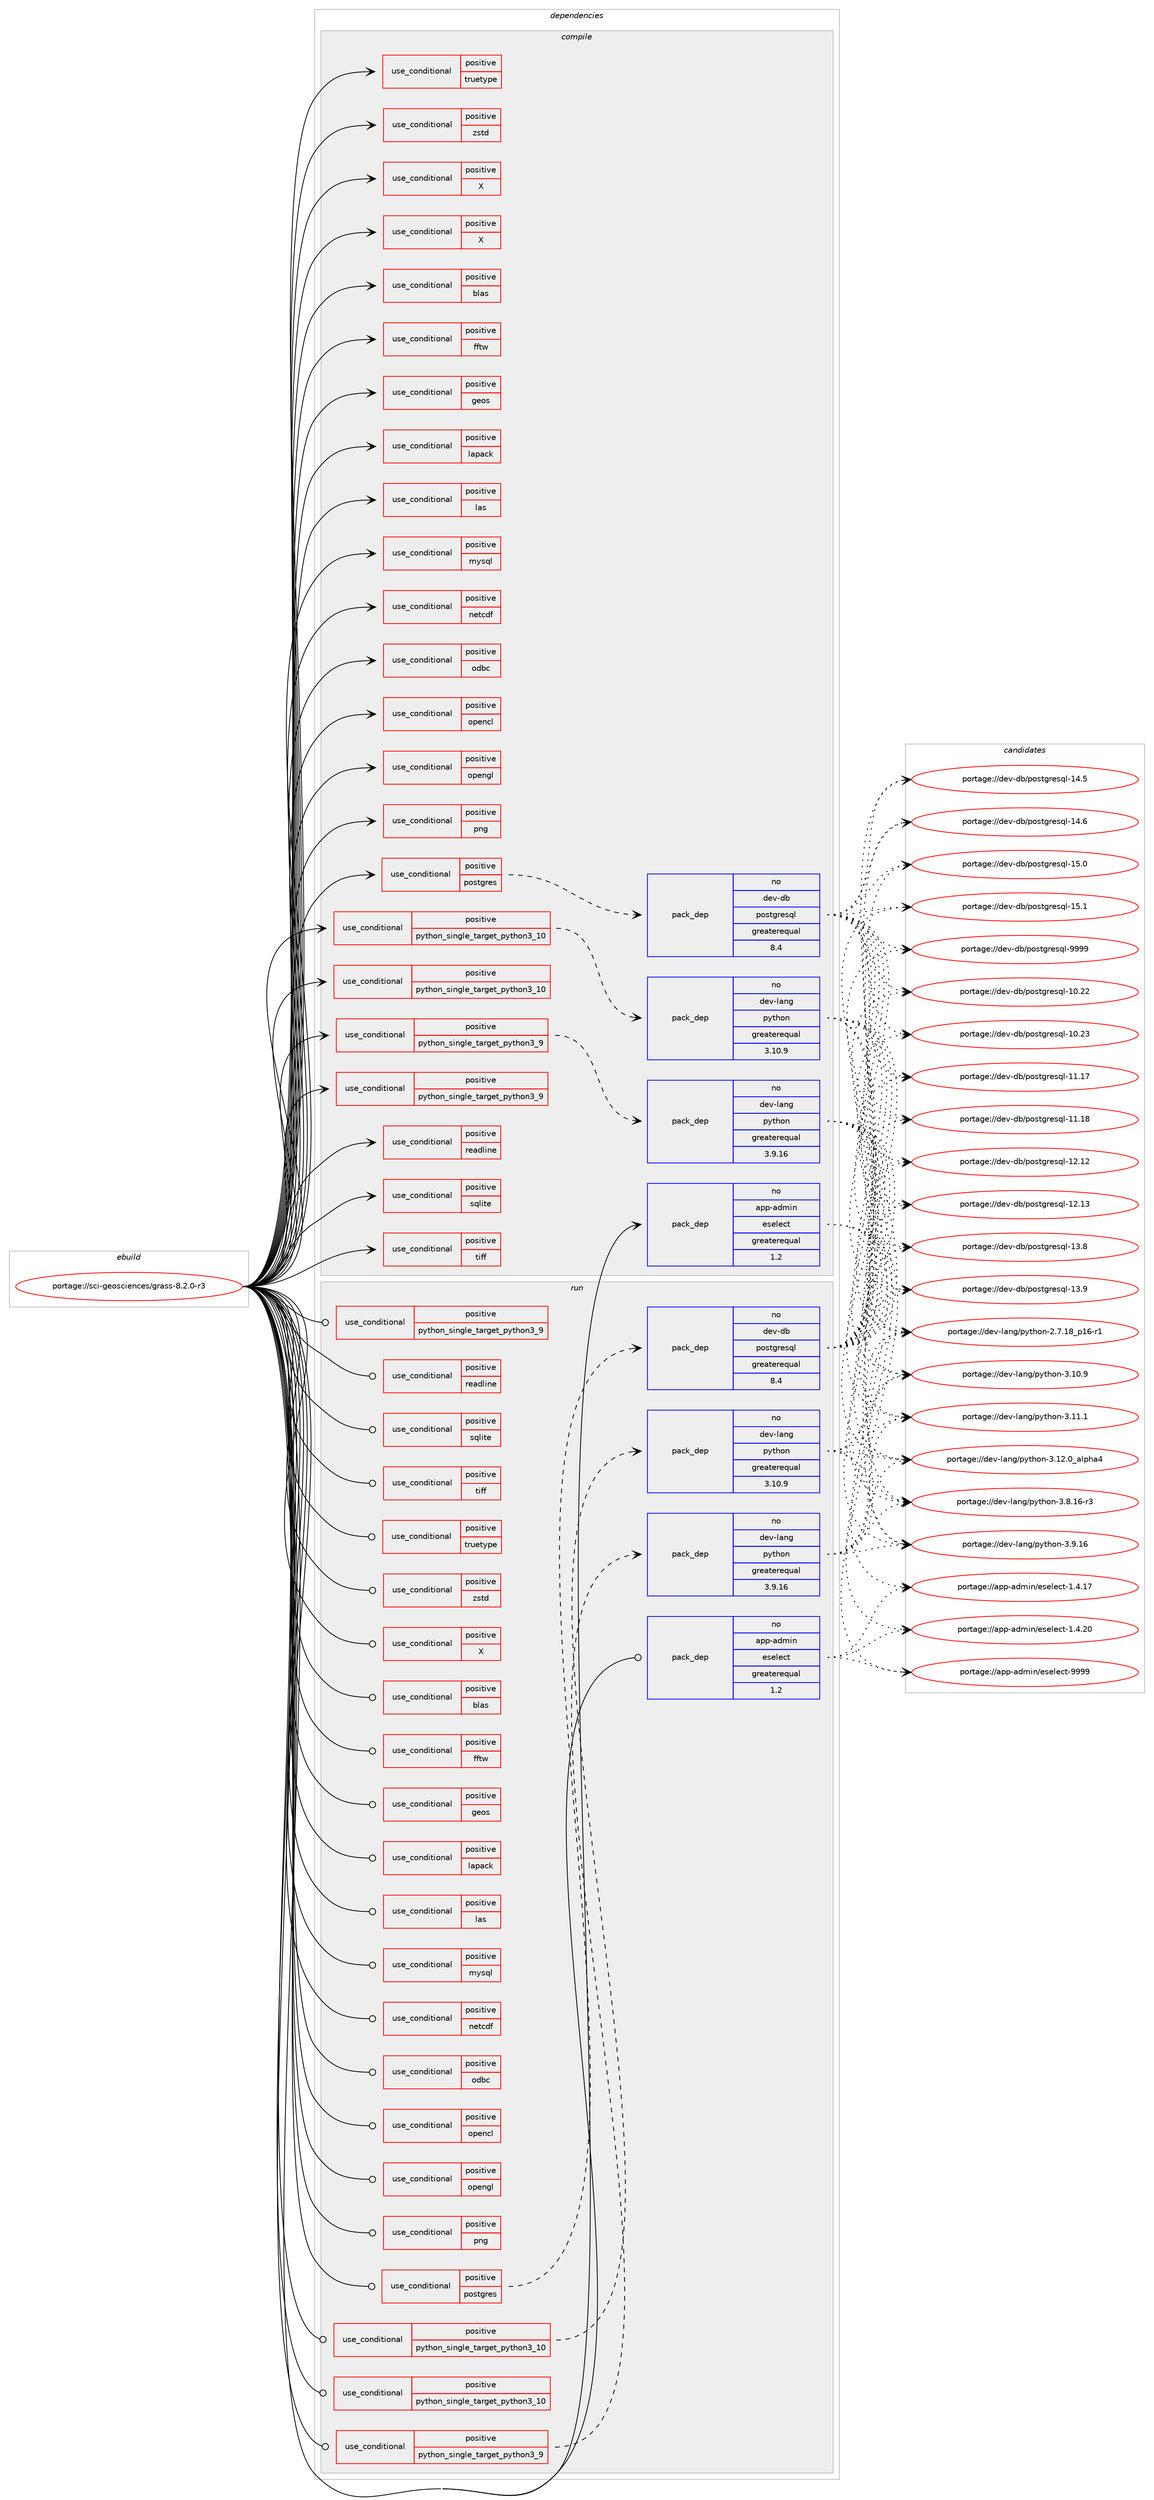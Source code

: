 digraph prolog {

# *************
# Graph options
# *************

newrank=true;
concentrate=true;
compound=true;
graph [rankdir=LR,fontname=Helvetica,fontsize=10,ranksep=1.5];#, ranksep=2.5, nodesep=0.2];
edge  [arrowhead=vee];
node  [fontname=Helvetica,fontsize=10];

# **********
# The ebuild
# **********

subgraph cluster_leftcol {
color=gray;
label=<<i>ebuild</i>>;
id [label="portage://sci-geosciences/grass-8.2.0-r3", color=red, width=4, href="../sci-geosciences/grass-8.2.0-r3.svg"];
}

# ****************
# The dependencies
# ****************

subgraph cluster_midcol {
color=gray;
label=<<i>dependencies</i>>;
subgraph cluster_compile {
fillcolor="#eeeeee";
style=filled;
label=<<i>compile</i>>;
subgraph cond1179 {
dependency1834 [label=<<TABLE BORDER="0" CELLBORDER="1" CELLSPACING="0" CELLPADDING="4"><TR><TD ROWSPAN="3" CELLPADDING="10">use_conditional</TD></TR><TR><TD>positive</TD></TR><TR><TD>X</TD></TR></TABLE>>, shape=none, color=red];
# *** BEGIN UNKNOWN DEPENDENCY TYPE (TODO) ***
# dependency1834 -> package_dependency(portage://sci-geosciences/grass-8.2.0-r3,install,no,dev-python,wxpython,none,[,,],[slot(4.0)],[])
# *** END UNKNOWN DEPENDENCY TYPE (TODO) ***

# *** BEGIN UNKNOWN DEPENDENCY TYPE (TODO) ***
# dependency1834 -> package_dependency(portage://sci-geosciences/grass-8.2.0-r3,install,no,x11-libs,cairo,none,[,,],[],[use(enable(X),none),use(optenable(opengl),none)])
# *** END UNKNOWN DEPENDENCY TYPE (TODO) ***

# *** BEGIN UNKNOWN DEPENDENCY TYPE (TODO) ***
# dependency1834 -> package_dependency(portage://sci-geosciences/grass-8.2.0-r3,install,no,x11-libs,libICE,none,[,,],[],[])
# *** END UNKNOWN DEPENDENCY TYPE (TODO) ***

# *** BEGIN UNKNOWN DEPENDENCY TYPE (TODO) ***
# dependency1834 -> package_dependency(portage://sci-geosciences/grass-8.2.0-r3,install,no,x11-libs,libSM,none,[,,],[],[])
# *** END UNKNOWN DEPENDENCY TYPE (TODO) ***

# *** BEGIN UNKNOWN DEPENDENCY TYPE (TODO) ***
# dependency1834 -> package_dependency(portage://sci-geosciences/grass-8.2.0-r3,install,no,x11-libs,libX11,none,[,,],[],[])
# *** END UNKNOWN DEPENDENCY TYPE (TODO) ***

# *** BEGIN UNKNOWN DEPENDENCY TYPE (TODO) ***
# dependency1834 -> package_dependency(portage://sci-geosciences/grass-8.2.0-r3,install,no,x11-libs,libXext,none,[,,],[],[])
# *** END UNKNOWN DEPENDENCY TYPE (TODO) ***

# *** BEGIN UNKNOWN DEPENDENCY TYPE (TODO) ***
# dependency1834 -> package_dependency(portage://sci-geosciences/grass-8.2.0-r3,install,no,x11-libs,libXt,none,[,,],[],[])
# *** END UNKNOWN DEPENDENCY TYPE (TODO) ***

}
id:e -> dependency1834:w [weight=20,style="solid",arrowhead="vee"];
subgraph cond1180 {
dependency1835 [label=<<TABLE BORDER="0" CELLBORDER="1" CELLSPACING="0" CELLPADDING="4"><TR><TD ROWSPAN="3" CELLPADDING="10">use_conditional</TD></TR><TR><TD>positive</TD></TR><TR><TD>X</TD></TR></TABLE>>, shape=none, color=red];
# *** BEGIN UNKNOWN DEPENDENCY TYPE (TODO) ***
# dependency1835 -> package_dependency(portage://sci-geosciences/grass-8.2.0-r3,install,no,x11-base,xorg-proto,none,[,,],[],[])
# *** END UNKNOWN DEPENDENCY TYPE (TODO) ***

}
id:e -> dependency1835:w [weight=20,style="solid",arrowhead="vee"];
subgraph cond1181 {
dependency1836 [label=<<TABLE BORDER="0" CELLBORDER="1" CELLSPACING="0" CELLPADDING="4"><TR><TD ROWSPAN="3" CELLPADDING="10">use_conditional</TD></TR><TR><TD>positive</TD></TR><TR><TD>blas</TD></TR></TABLE>>, shape=none, color=red];
# *** BEGIN UNKNOWN DEPENDENCY TYPE (TODO) ***
# dependency1836 -> package_dependency(portage://sci-geosciences/grass-8.2.0-r3,install,no,virtual,cblas,none,[,,],[],[use(enable(eselect-ldso),positive)])
# *** END UNKNOWN DEPENDENCY TYPE (TODO) ***

# *** BEGIN UNKNOWN DEPENDENCY TYPE (TODO) ***
# dependency1836 -> package_dependency(portage://sci-geosciences/grass-8.2.0-r3,install,no,virtual,blas,none,[,,],[],[use(enable(eselect-ldso),positive)])
# *** END UNKNOWN DEPENDENCY TYPE (TODO) ***

}
id:e -> dependency1836:w [weight=20,style="solid",arrowhead="vee"];
subgraph cond1182 {
dependency1837 [label=<<TABLE BORDER="0" CELLBORDER="1" CELLSPACING="0" CELLPADDING="4"><TR><TD ROWSPAN="3" CELLPADDING="10">use_conditional</TD></TR><TR><TD>positive</TD></TR><TR><TD>fftw</TD></TR></TABLE>>, shape=none, color=red];
# *** BEGIN UNKNOWN DEPENDENCY TYPE (TODO) ***
# dependency1837 -> package_dependency(portage://sci-geosciences/grass-8.2.0-r3,install,no,sci-libs,fftw,none,[,,],[slot(3.0),equal],[])
# *** END UNKNOWN DEPENDENCY TYPE (TODO) ***

}
id:e -> dependency1837:w [weight=20,style="solid",arrowhead="vee"];
subgraph cond1183 {
dependency1838 [label=<<TABLE BORDER="0" CELLBORDER="1" CELLSPACING="0" CELLPADDING="4"><TR><TD ROWSPAN="3" CELLPADDING="10">use_conditional</TD></TR><TR><TD>positive</TD></TR><TR><TD>geos</TD></TR></TABLE>>, shape=none, color=red];
# *** BEGIN UNKNOWN DEPENDENCY TYPE (TODO) ***
# dependency1838 -> package_dependency(portage://sci-geosciences/grass-8.2.0-r3,install,no,sci-libs,geos,none,[,,],any_same_slot,[])
# *** END UNKNOWN DEPENDENCY TYPE (TODO) ***

}
id:e -> dependency1838:w [weight=20,style="solid",arrowhead="vee"];
subgraph cond1184 {
dependency1839 [label=<<TABLE BORDER="0" CELLBORDER="1" CELLSPACING="0" CELLPADDING="4"><TR><TD ROWSPAN="3" CELLPADDING="10">use_conditional</TD></TR><TR><TD>positive</TD></TR><TR><TD>lapack</TD></TR></TABLE>>, shape=none, color=red];
# *** BEGIN UNKNOWN DEPENDENCY TYPE (TODO) ***
# dependency1839 -> package_dependency(portage://sci-geosciences/grass-8.2.0-r3,install,no,virtual,lapack,none,[,,],[],[use(enable(eselect-ldso),positive)])
# *** END UNKNOWN DEPENDENCY TYPE (TODO) ***

}
id:e -> dependency1839:w [weight=20,style="solid",arrowhead="vee"];
subgraph cond1185 {
dependency1840 [label=<<TABLE BORDER="0" CELLBORDER="1" CELLSPACING="0" CELLPADDING="4"><TR><TD ROWSPAN="3" CELLPADDING="10">use_conditional</TD></TR><TR><TD>positive</TD></TR><TR><TD>las</TD></TR></TABLE>>, shape=none, color=red];
# *** BEGIN UNKNOWN DEPENDENCY TYPE (TODO) ***
# dependency1840 -> package_dependency(portage://sci-geosciences/grass-8.2.0-r3,install,no,sci-geosciences,liblas,none,[,,],[],[])
# *** END UNKNOWN DEPENDENCY TYPE (TODO) ***

}
id:e -> dependency1840:w [weight=20,style="solid",arrowhead="vee"];
subgraph cond1186 {
dependency1841 [label=<<TABLE BORDER="0" CELLBORDER="1" CELLSPACING="0" CELLPADDING="4"><TR><TD ROWSPAN="3" CELLPADDING="10">use_conditional</TD></TR><TR><TD>positive</TD></TR><TR><TD>mysql</TD></TR></TABLE>>, shape=none, color=red];
# *** BEGIN UNKNOWN DEPENDENCY TYPE (TODO) ***
# dependency1841 -> package_dependency(portage://sci-geosciences/grass-8.2.0-r3,install,no,dev-db,mysql-connector-c,none,[,,],any_same_slot,[])
# *** END UNKNOWN DEPENDENCY TYPE (TODO) ***

}
id:e -> dependency1841:w [weight=20,style="solid",arrowhead="vee"];
subgraph cond1187 {
dependency1842 [label=<<TABLE BORDER="0" CELLBORDER="1" CELLSPACING="0" CELLPADDING="4"><TR><TD ROWSPAN="3" CELLPADDING="10">use_conditional</TD></TR><TR><TD>positive</TD></TR><TR><TD>netcdf</TD></TR></TABLE>>, shape=none, color=red];
# *** BEGIN UNKNOWN DEPENDENCY TYPE (TODO) ***
# dependency1842 -> package_dependency(portage://sci-geosciences/grass-8.2.0-r3,install,no,sci-libs,netcdf,none,[,,],any_same_slot,[])
# *** END UNKNOWN DEPENDENCY TYPE (TODO) ***

}
id:e -> dependency1842:w [weight=20,style="solid",arrowhead="vee"];
subgraph cond1188 {
dependency1843 [label=<<TABLE BORDER="0" CELLBORDER="1" CELLSPACING="0" CELLPADDING="4"><TR><TD ROWSPAN="3" CELLPADDING="10">use_conditional</TD></TR><TR><TD>positive</TD></TR><TR><TD>odbc</TD></TR></TABLE>>, shape=none, color=red];
# *** BEGIN UNKNOWN DEPENDENCY TYPE (TODO) ***
# dependency1843 -> package_dependency(portage://sci-geosciences/grass-8.2.0-r3,install,no,dev-db,unixODBC,none,[,,],[],[])
# *** END UNKNOWN DEPENDENCY TYPE (TODO) ***

}
id:e -> dependency1843:w [weight=20,style="solid",arrowhead="vee"];
subgraph cond1189 {
dependency1844 [label=<<TABLE BORDER="0" CELLBORDER="1" CELLSPACING="0" CELLPADDING="4"><TR><TD ROWSPAN="3" CELLPADDING="10">use_conditional</TD></TR><TR><TD>positive</TD></TR><TR><TD>opencl</TD></TR></TABLE>>, shape=none, color=red];
# *** BEGIN UNKNOWN DEPENDENCY TYPE (TODO) ***
# dependency1844 -> package_dependency(portage://sci-geosciences/grass-8.2.0-r3,install,no,virtual,opencl,none,[,,],[],[])
# *** END UNKNOWN DEPENDENCY TYPE (TODO) ***

}
id:e -> dependency1844:w [weight=20,style="solid",arrowhead="vee"];
subgraph cond1190 {
dependency1845 [label=<<TABLE BORDER="0" CELLBORDER="1" CELLSPACING="0" CELLPADDING="4"><TR><TD ROWSPAN="3" CELLPADDING="10">use_conditional</TD></TR><TR><TD>positive</TD></TR><TR><TD>opengl</TD></TR></TABLE>>, shape=none, color=red];
# *** BEGIN UNKNOWN DEPENDENCY TYPE (TODO) ***
# dependency1845 -> package_dependency(portage://sci-geosciences/grass-8.2.0-r3,install,no,virtual,opengl,none,[,,],[],[])
# *** END UNKNOWN DEPENDENCY TYPE (TODO) ***

}
id:e -> dependency1845:w [weight=20,style="solid",arrowhead="vee"];
subgraph cond1191 {
dependency1846 [label=<<TABLE BORDER="0" CELLBORDER="1" CELLSPACING="0" CELLPADDING="4"><TR><TD ROWSPAN="3" CELLPADDING="10">use_conditional</TD></TR><TR><TD>positive</TD></TR><TR><TD>png</TD></TR></TABLE>>, shape=none, color=red];
# *** BEGIN UNKNOWN DEPENDENCY TYPE (TODO) ***
# dependency1846 -> package_dependency(portage://sci-geosciences/grass-8.2.0-r3,install,no,media-libs,libpng,none,[,,],any_same_slot,[])
# *** END UNKNOWN DEPENDENCY TYPE (TODO) ***

}
id:e -> dependency1846:w [weight=20,style="solid",arrowhead="vee"];
subgraph cond1192 {
dependency1847 [label=<<TABLE BORDER="0" CELLBORDER="1" CELLSPACING="0" CELLPADDING="4"><TR><TD ROWSPAN="3" CELLPADDING="10">use_conditional</TD></TR><TR><TD>positive</TD></TR><TR><TD>postgres</TD></TR></TABLE>>, shape=none, color=red];
subgraph pack639 {
dependency1848 [label=<<TABLE BORDER="0" CELLBORDER="1" CELLSPACING="0" CELLPADDING="4" WIDTH="220"><TR><TD ROWSPAN="6" CELLPADDING="30">pack_dep</TD></TR><TR><TD WIDTH="110">no</TD></TR><TR><TD>dev-db</TD></TR><TR><TD>postgresql</TD></TR><TR><TD>greaterequal</TD></TR><TR><TD>8.4</TD></TR></TABLE>>, shape=none, color=blue];
}
dependency1847:e -> dependency1848:w [weight=20,style="dashed",arrowhead="vee"];
}
id:e -> dependency1847:w [weight=20,style="solid",arrowhead="vee"];
subgraph cond1193 {
dependency1849 [label=<<TABLE BORDER="0" CELLBORDER="1" CELLSPACING="0" CELLPADDING="4"><TR><TD ROWSPAN="3" CELLPADDING="10">use_conditional</TD></TR><TR><TD>positive</TD></TR><TR><TD>python_single_target_python3_10</TD></TR></TABLE>>, shape=none, color=red];
subgraph pack640 {
dependency1850 [label=<<TABLE BORDER="0" CELLBORDER="1" CELLSPACING="0" CELLPADDING="4" WIDTH="220"><TR><TD ROWSPAN="6" CELLPADDING="30">pack_dep</TD></TR><TR><TD WIDTH="110">no</TD></TR><TR><TD>dev-lang</TD></TR><TR><TD>python</TD></TR><TR><TD>greaterequal</TD></TR><TR><TD>3.10.9</TD></TR></TABLE>>, shape=none, color=blue];
}
dependency1849:e -> dependency1850:w [weight=20,style="dashed",arrowhead="vee"];
}
id:e -> dependency1849:w [weight=20,style="solid",arrowhead="vee"];
subgraph cond1194 {
dependency1851 [label=<<TABLE BORDER="0" CELLBORDER="1" CELLSPACING="0" CELLPADDING="4"><TR><TD ROWSPAN="3" CELLPADDING="10">use_conditional</TD></TR><TR><TD>positive</TD></TR><TR><TD>python_single_target_python3_10</TD></TR></TABLE>>, shape=none, color=red];
# *** BEGIN UNKNOWN DEPENDENCY TYPE (TODO) ***
# dependency1851 -> package_dependency(portage://sci-geosciences/grass-8.2.0-r3,install,no,dev-python,numpy,none,[,,],[],[use(enable(python_targets_python3_10),negative)])
# *** END UNKNOWN DEPENDENCY TYPE (TODO) ***

# *** BEGIN UNKNOWN DEPENDENCY TYPE (TODO) ***
# dependency1851 -> package_dependency(portage://sci-geosciences/grass-8.2.0-r3,install,no,dev-python,six,none,[,,],[],[use(enable(python_targets_python3_10),negative)])
# *** END UNKNOWN DEPENDENCY TYPE (TODO) ***

}
id:e -> dependency1851:w [weight=20,style="solid",arrowhead="vee"];
subgraph cond1195 {
dependency1852 [label=<<TABLE BORDER="0" CELLBORDER="1" CELLSPACING="0" CELLPADDING="4"><TR><TD ROWSPAN="3" CELLPADDING="10">use_conditional</TD></TR><TR><TD>positive</TD></TR><TR><TD>python_single_target_python3_9</TD></TR></TABLE>>, shape=none, color=red];
subgraph pack641 {
dependency1853 [label=<<TABLE BORDER="0" CELLBORDER="1" CELLSPACING="0" CELLPADDING="4" WIDTH="220"><TR><TD ROWSPAN="6" CELLPADDING="30">pack_dep</TD></TR><TR><TD WIDTH="110">no</TD></TR><TR><TD>dev-lang</TD></TR><TR><TD>python</TD></TR><TR><TD>greaterequal</TD></TR><TR><TD>3.9.16</TD></TR></TABLE>>, shape=none, color=blue];
}
dependency1852:e -> dependency1853:w [weight=20,style="dashed",arrowhead="vee"];
}
id:e -> dependency1852:w [weight=20,style="solid",arrowhead="vee"];
subgraph cond1196 {
dependency1854 [label=<<TABLE BORDER="0" CELLBORDER="1" CELLSPACING="0" CELLPADDING="4"><TR><TD ROWSPAN="3" CELLPADDING="10">use_conditional</TD></TR><TR><TD>positive</TD></TR><TR><TD>python_single_target_python3_9</TD></TR></TABLE>>, shape=none, color=red];
# *** BEGIN UNKNOWN DEPENDENCY TYPE (TODO) ***
# dependency1854 -> package_dependency(portage://sci-geosciences/grass-8.2.0-r3,install,no,dev-python,numpy,none,[,,],[],[use(enable(python_targets_python3_9),negative)])
# *** END UNKNOWN DEPENDENCY TYPE (TODO) ***

# *** BEGIN UNKNOWN DEPENDENCY TYPE (TODO) ***
# dependency1854 -> package_dependency(portage://sci-geosciences/grass-8.2.0-r3,install,no,dev-python,six,none,[,,],[],[use(enable(python_targets_python3_9),negative)])
# *** END UNKNOWN DEPENDENCY TYPE (TODO) ***

}
id:e -> dependency1854:w [weight=20,style="solid",arrowhead="vee"];
subgraph cond1197 {
dependency1855 [label=<<TABLE BORDER="0" CELLBORDER="1" CELLSPACING="0" CELLPADDING="4"><TR><TD ROWSPAN="3" CELLPADDING="10">use_conditional</TD></TR><TR><TD>positive</TD></TR><TR><TD>readline</TD></TR></TABLE>>, shape=none, color=red];
# *** BEGIN UNKNOWN DEPENDENCY TYPE (TODO) ***
# dependency1855 -> package_dependency(portage://sci-geosciences/grass-8.2.0-r3,install,no,sys-libs,readline,none,[,,],any_same_slot,[])
# *** END UNKNOWN DEPENDENCY TYPE (TODO) ***

}
id:e -> dependency1855:w [weight=20,style="solid",arrowhead="vee"];
subgraph cond1198 {
dependency1856 [label=<<TABLE BORDER="0" CELLBORDER="1" CELLSPACING="0" CELLPADDING="4"><TR><TD ROWSPAN="3" CELLPADDING="10">use_conditional</TD></TR><TR><TD>positive</TD></TR><TR><TD>sqlite</TD></TR></TABLE>>, shape=none, color=red];
# *** BEGIN UNKNOWN DEPENDENCY TYPE (TODO) ***
# dependency1856 -> package_dependency(portage://sci-geosciences/grass-8.2.0-r3,install,no,dev-db,sqlite,none,[,,],[slot(3)],[])
# *** END UNKNOWN DEPENDENCY TYPE (TODO) ***

}
id:e -> dependency1856:w [weight=20,style="solid",arrowhead="vee"];
subgraph cond1199 {
dependency1857 [label=<<TABLE BORDER="0" CELLBORDER="1" CELLSPACING="0" CELLPADDING="4"><TR><TD ROWSPAN="3" CELLPADDING="10">use_conditional</TD></TR><TR><TD>positive</TD></TR><TR><TD>tiff</TD></TR></TABLE>>, shape=none, color=red];
# *** BEGIN UNKNOWN DEPENDENCY TYPE (TODO) ***
# dependency1857 -> package_dependency(portage://sci-geosciences/grass-8.2.0-r3,install,no,media-libs,tiff,none,[,,],any_same_slot,[])
# *** END UNKNOWN DEPENDENCY TYPE (TODO) ***

}
id:e -> dependency1857:w [weight=20,style="solid",arrowhead="vee"];
subgraph cond1200 {
dependency1858 [label=<<TABLE BORDER="0" CELLBORDER="1" CELLSPACING="0" CELLPADDING="4"><TR><TD ROWSPAN="3" CELLPADDING="10">use_conditional</TD></TR><TR><TD>positive</TD></TR><TR><TD>truetype</TD></TR></TABLE>>, shape=none, color=red];
# *** BEGIN UNKNOWN DEPENDENCY TYPE (TODO) ***
# dependency1858 -> package_dependency(portage://sci-geosciences/grass-8.2.0-r3,install,no,media-libs,freetype,none,[,,],[slot(2)],[])
# *** END UNKNOWN DEPENDENCY TYPE (TODO) ***

}
id:e -> dependency1858:w [weight=20,style="solid",arrowhead="vee"];
subgraph cond1201 {
dependency1859 [label=<<TABLE BORDER="0" CELLBORDER="1" CELLSPACING="0" CELLPADDING="4"><TR><TD ROWSPAN="3" CELLPADDING="10">use_conditional</TD></TR><TR><TD>positive</TD></TR><TR><TD>zstd</TD></TR></TABLE>>, shape=none, color=red];
# *** BEGIN UNKNOWN DEPENDENCY TYPE (TODO) ***
# dependency1859 -> package_dependency(portage://sci-geosciences/grass-8.2.0-r3,install,no,app-arch,zstd,none,[,,],any_same_slot,[])
# *** END UNKNOWN DEPENDENCY TYPE (TODO) ***

}
id:e -> dependency1859:w [weight=20,style="solid",arrowhead="vee"];
subgraph pack642 {
dependency1860 [label=<<TABLE BORDER="0" CELLBORDER="1" CELLSPACING="0" CELLPADDING="4" WIDTH="220"><TR><TD ROWSPAN="6" CELLPADDING="30">pack_dep</TD></TR><TR><TD WIDTH="110">no</TD></TR><TR><TD>app-admin</TD></TR><TR><TD>eselect</TD></TR><TR><TD>greaterequal</TD></TR><TR><TD>1.2</TD></TR></TABLE>>, shape=none, color=blue];
}
id:e -> dependency1860:w [weight=20,style="solid",arrowhead="vee"];
# *** BEGIN UNKNOWN DEPENDENCY TYPE (TODO) ***
# id -> package_dependency(portage://sci-geosciences/grass-8.2.0-r3,install,no,media-libs,glu,none,[,,],[],[])
# *** END UNKNOWN DEPENDENCY TYPE (TODO) ***

# *** BEGIN UNKNOWN DEPENDENCY TYPE (TODO) ***
# id -> package_dependency(portage://sci-geosciences/grass-8.2.0-r3,install,no,media-libs,libglvnd,none,[,,],[],[])
# *** END UNKNOWN DEPENDENCY TYPE (TODO) ***

# *** BEGIN UNKNOWN DEPENDENCY TYPE (TODO) ***
# id -> package_dependency(portage://sci-geosciences/grass-8.2.0-r3,install,no,sci-libs,gdal,none,[,,],any_same_slot,[])
# *** END UNKNOWN DEPENDENCY TYPE (TODO) ***

# *** BEGIN UNKNOWN DEPENDENCY TYPE (TODO) ***
# id -> package_dependency(portage://sci-geosciences/grass-8.2.0-r3,install,no,sci-libs,proj,none,[,,],any_same_slot,[])
# *** END UNKNOWN DEPENDENCY TYPE (TODO) ***

# *** BEGIN UNKNOWN DEPENDENCY TYPE (TODO) ***
# id -> package_dependency(portage://sci-geosciences/grass-8.2.0-r3,install,no,sci-libs,xdrfile,none,[,,],[],[])
# *** END UNKNOWN DEPENDENCY TYPE (TODO) ***

# *** BEGIN UNKNOWN DEPENDENCY TYPE (TODO) ***
# id -> package_dependency(portage://sci-geosciences/grass-8.2.0-r3,install,no,sys-libs,gdbm,none,[,,],any_same_slot,[])
# *** END UNKNOWN DEPENDENCY TYPE (TODO) ***

# *** BEGIN UNKNOWN DEPENDENCY TYPE (TODO) ***
# id -> package_dependency(portage://sci-geosciences/grass-8.2.0-r3,install,no,sys-libs,ncurses,none,[,,],any_same_slot,[])
# *** END UNKNOWN DEPENDENCY TYPE (TODO) ***

# *** BEGIN UNKNOWN DEPENDENCY TYPE (TODO) ***
# id -> package_dependency(portage://sci-geosciences/grass-8.2.0-r3,install,no,sys-libs,zlib,none,[,,],[],[])
# *** END UNKNOWN DEPENDENCY TYPE (TODO) ***

}
subgraph cluster_compileandrun {
fillcolor="#eeeeee";
style=filled;
label=<<i>compile and run</i>>;
}
subgraph cluster_run {
fillcolor="#eeeeee";
style=filled;
label=<<i>run</i>>;
subgraph cond1202 {
dependency1861 [label=<<TABLE BORDER="0" CELLBORDER="1" CELLSPACING="0" CELLPADDING="4"><TR><TD ROWSPAN="3" CELLPADDING="10">use_conditional</TD></TR><TR><TD>positive</TD></TR><TR><TD>X</TD></TR></TABLE>>, shape=none, color=red];
# *** BEGIN UNKNOWN DEPENDENCY TYPE (TODO) ***
# dependency1861 -> package_dependency(portage://sci-geosciences/grass-8.2.0-r3,run,no,dev-python,wxpython,none,[,,],[slot(4.0)],[])
# *** END UNKNOWN DEPENDENCY TYPE (TODO) ***

# *** BEGIN UNKNOWN DEPENDENCY TYPE (TODO) ***
# dependency1861 -> package_dependency(portage://sci-geosciences/grass-8.2.0-r3,run,no,x11-libs,cairo,none,[,,],[],[use(enable(X),none),use(optenable(opengl),none)])
# *** END UNKNOWN DEPENDENCY TYPE (TODO) ***

# *** BEGIN UNKNOWN DEPENDENCY TYPE (TODO) ***
# dependency1861 -> package_dependency(portage://sci-geosciences/grass-8.2.0-r3,run,no,x11-libs,libICE,none,[,,],[],[])
# *** END UNKNOWN DEPENDENCY TYPE (TODO) ***

# *** BEGIN UNKNOWN DEPENDENCY TYPE (TODO) ***
# dependency1861 -> package_dependency(portage://sci-geosciences/grass-8.2.0-r3,run,no,x11-libs,libSM,none,[,,],[],[])
# *** END UNKNOWN DEPENDENCY TYPE (TODO) ***

# *** BEGIN UNKNOWN DEPENDENCY TYPE (TODO) ***
# dependency1861 -> package_dependency(portage://sci-geosciences/grass-8.2.0-r3,run,no,x11-libs,libX11,none,[,,],[],[])
# *** END UNKNOWN DEPENDENCY TYPE (TODO) ***

# *** BEGIN UNKNOWN DEPENDENCY TYPE (TODO) ***
# dependency1861 -> package_dependency(portage://sci-geosciences/grass-8.2.0-r3,run,no,x11-libs,libXext,none,[,,],[],[])
# *** END UNKNOWN DEPENDENCY TYPE (TODO) ***

# *** BEGIN UNKNOWN DEPENDENCY TYPE (TODO) ***
# dependency1861 -> package_dependency(portage://sci-geosciences/grass-8.2.0-r3,run,no,x11-libs,libXt,none,[,,],[],[])
# *** END UNKNOWN DEPENDENCY TYPE (TODO) ***

}
id:e -> dependency1861:w [weight=20,style="solid",arrowhead="odot"];
subgraph cond1203 {
dependency1862 [label=<<TABLE BORDER="0" CELLBORDER="1" CELLSPACING="0" CELLPADDING="4"><TR><TD ROWSPAN="3" CELLPADDING="10">use_conditional</TD></TR><TR><TD>positive</TD></TR><TR><TD>blas</TD></TR></TABLE>>, shape=none, color=red];
# *** BEGIN UNKNOWN DEPENDENCY TYPE (TODO) ***
# dependency1862 -> package_dependency(portage://sci-geosciences/grass-8.2.0-r3,run,no,virtual,cblas,none,[,,],[],[use(enable(eselect-ldso),positive)])
# *** END UNKNOWN DEPENDENCY TYPE (TODO) ***

# *** BEGIN UNKNOWN DEPENDENCY TYPE (TODO) ***
# dependency1862 -> package_dependency(portage://sci-geosciences/grass-8.2.0-r3,run,no,virtual,blas,none,[,,],[],[use(enable(eselect-ldso),positive)])
# *** END UNKNOWN DEPENDENCY TYPE (TODO) ***

}
id:e -> dependency1862:w [weight=20,style="solid",arrowhead="odot"];
subgraph cond1204 {
dependency1863 [label=<<TABLE BORDER="0" CELLBORDER="1" CELLSPACING="0" CELLPADDING="4"><TR><TD ROWSPAN="3" CELLPADDING="10">use_conditional</TD></TR><TR><TD>positive</TD></TR><TR><TD>fftw</TD></TR></TABLE>>, shape=none, color=red];
# *** BEGIN UNKNOWN DEPENDENCY TYPE (TODO) ***
# dependency1863 -> package_dependency(portage://sci-geosciences/grass-8.2.0-r3,run,no,sci-libs,fftw,none,[,,],[slot(3.0),equal],[])
# *** END UNKNOWN DEPENDENCY TYPE (TODO) ***

}
id:e -> dependency1863:w [weight=20,style="solid",arrowhead="odot"];
subgraph cond1205 {
dependency1864 [label=<<TABLE BORDER="0" CELLBORDER="1" CELLSPACING="0" CELLPADDING="4"><TR><TD ROWSPAN="3" CELLPADDING="10">use_conditional</TD></TR><TR><TD>positive</TD></TR><TR><TD>geos</TD></TR></TABLE>>, shape=none, color=red];
# *** BEGIN UNKNOWN DEPENDENCY TYPE (TODO) ***
# dependency1864 -> package_dependency(portage://sci-geosciences/grass-8.2.0-r3,run,no,sci-libs,geos,none,[,,],any_same_slot,[])
# *** END UNKNOWN DEPENDENCY TYPE (TODO) ***

}
id:e -> dependency1864:w [weight=20,style="solid",arrowhead="odot"];
subgraph cond1206 {
dependency1865 [label=<<TABLE BORDER="0" CELLBORDER="1" CELLSPACING="0" CELLPADDING="4"><TR><TD ROWSPAN="3" CELLPADDING="10">use_conditional</TD></TR><TR><TD>positive</TD></TR><TR><TD>lapack</TD></TR></TABLE>>, shape=none, color=red];
# *** BEGIN UNKNOWN DEPENDENCY TYPE (TODO) ***
# dependency1865 -> package_dependency(portage://sci-geosciences/grass-8.2.0-r3,run,no,virtual,lapack,none,[,,],[],[use(enable(eselect-ldso),positive)])
# *** END UNKNOWN DEPENDENCY TYPE (TODO) ***

}
id:e -> dependency1865:w [weight=20,style="solid",arrowhead="odot"];
subgraph cond1207 {
dependency1866 [label=<<TABLE BORDER="0" CELLBORDER="1" CELLSPACING="0" CELLPADDING="4"><TR><TD ROWSPAN="3" CELLPADDING="10">use_conditional</TD></TR><TR><TD>positive</TD></TR><TR><TD>las</TD></TR></TABLE>>, shape=none, color=red];
# *** BEGIN UNKNOWN DEPENDENCY TYPE (TODO) ***
# dependency1866 -> package_dependency(portage://sci-geosciences/grass-8.2.0-r3,run,no,sci-geosciences,liblas,none,[,,],[],[])
# *** END UNKNOWN DEPENDENCY TYPE (TODO) ***

}
id:e -> dependency1866:w [weight=20,style="solid",arrowhead="odot"];
subgraph cond1208 {
dependency1867 [label=<<TABLE BORDER="0" CELLBORDER="1" CELLSPACING="0" CELLPADDING="4"><TR><TD ROWSPAN="3" CELLPADDING="10">use_conditional</TD></TR><TR><TD>positive</TD></TR><TR><TD>mysql</TD></TR></TABLE>>, shape=none, color=red];
# *** BEGIN UNKNOWN DEPENDENCY TYPE (TODO) ***
# dependency1867 -> package_dependency(portage://sci-geosciences/grass-8.2.0-r3,run,no,dev-db,mysql-connector-c,none,[,,],any_same_slot,[])
# *** END UNKNOWN DEPENDENCY TYPE (TODO) ***

}
id:e -> dependency1867:w [weight=20,style="solid",arrowhead="odot"];
subgraph cond1209 {
dependency1868 [label=<<TABLE BORDER="0" CELLBORDER="1" CELLSPACING="0" CELLPADDING="4"><TR><TD ROWSPAN="3" CELLPADDING="10">use_conditional</TD></TR><TR><TD>positive</TD></TR><TR><TD>netcdf</TD></TR></TABLE>>, shape=none, color=red];
# *** BEGIN UNKNOWN DEPENDENCY TYPE (TODO) ***
# dependency1868 -> package_dependency(portage://sci-geosciences/grass-8.2.0-r3,run,no,sci-libs,netcdf,none,[,,],any_same_slot,[])
# *** END UNKNOWN DEPENDENCY TYPE (TODO) ***

}
id:e -> dependency1868:w [weight=20,style="solid",arrowhead="odot"];
subgraph cond1210 {
dependency1869 [label=<<TABLE BORDER="0" CELLBORDER="1" CELLSPACING="0" CELLPADDING="4"><TR><TD ROWSPAN="3" CELLPADDING="10">use_conditional</TD></TR><TR><TD>positive</TD></TR><TR><TD>odbc</TD></TR></TABLE>>, shape=none, color=red];
# *** BEGIN UNKNOWN DEPENDENCY TYPE (TODO) ***
# dependency1869 -> package_dependency(portage://sci-geosciences/grass-8.2.0-r3,run,no,dev-db,unixODBC,none,[,,],[],[])
# *** END UNKNOWN DEPENDENCY TYPE (TODO) ***

}
id:e -> dependency1869:w [weight=20,style="solid",arrowhead="odot"];
subgraph cond1211 {
dependency1870 [label=<<TABLE BORDER="0" CELLBORDER="1" CELLSPACING="0" CELLPADDING="4"><TR><TD ROWSPAN="3" CELLPADDING="10">use_conditional</TD></TR><TR><TD>positive</TD></TR><TR><TD>opencl</TD></TR></TABLE>>, shape=none, color=red];
# *** BEGIN UNKNOWN DEPENDENCY TYPE (TODO) ***
# dependency1870 -> package_dependency(portage://sci-geosciences/grass-8.2.0-r3,run,no,virtual,opencl,none,[,,],[],[])
# *** END UNKNOWN DEPENDENCY TYPE (TODO) ***

}
id:e -> dependency1870:w [weight=20,style="solid",arrowhead="odot"];
subgraph cond1212 {
dependency1871 [label=<<TABLE BORDER="0" CELLBORDER="1" CELLSPACING="0" CELLPADDING="4"><TR><TD ROWSPAN="3" CELLPADDING="10">use_conditional</TD></TR><TR><TD>positive</TD></TR><TR><TD>opengl</TD></TR></TABLE>>, shape=none, color=red];
# *** BEGIN UNKNOWN DEPENDENCY TYPE (TODO) ***
# dependency1871 -> package_dependency(portage://sci-geosciences/grass-8.2.0-r3,run,no,virtual,opengl,none,[,,],[],[])
# *** END UNKNOWN DEPENDENCY TYPE (TODO) ***

}
id:e -> dependency1871:w [weight=20,style="solid",arrowhead="odot"];
subgraph cond1213 {
dependency1872 [label=<<TABLE BORDER="0" CELLBORDER="1" CELLSPACING="0" CELLPADDING="4"><TR><TD ROWSPAN="3" CELLPADDING="10">use_conditional</TD></TR><TR><TD>positive</TD></TR><TR><TD>png</TD></TR></TABLE>>, shape=none, color=red];
# *** BEGIN UNKNOWN DEPENDENCY TYPE (TODO) ***
# dependency1872 -> package_dependency(portage://sci-geosciences/grass-8.2.0-r3,run,no,media-libs,libpng,none,[,,],any_same_slot,[])
# *** END UNKNOWN DEPENDENCY TYPE (TODO) ***

}
id:e -> dependency1872:w [weight=20,style="solid",arrowhead="odot"];
subgraph cond1214 {
dependency1873 [label=<<TABLE BORDER="0" CELLBORDER="1" CELLSPACING="0" CELLPADDING="4"><TR><TD ROWSPAN="3" CELLPADDING="10">use_conditional</TD></TR><TR><TD>positive</TD></TR><TR><TD>postgres</TD></TR></TABLE>>, shape=none, color=red];
subgraph pack643 {
dependency1874 [label=<<TABLE BORDER="0" CELLBORDER="1" CELLSPACING="0" CELLPADDING="4" WIDTH="220"><TR><TD ROWSPAN="6" CELLPADDING="30">pack_dep</TD></TR><TR><TD WIDTH="110">no</TD></TR><TR><TD>dev-db</TD></TR><TR><TD>postgresql</TD></TR><TR><TD>greaterequal</TD></TR><TR><TD>8.4</TD></TR></TABLE>>, shape=none, color=blue];
}
dependency1873:e -> dependency1874:w [weight=20,style="dashed",arrowhead="vee"];
}
id:e -> dependency1873:w [weight=20,style="solid",arrowhead="odot"];
subgraph cond1215 {
dependency1875 [label=<<TABLE BORDER="0" CELLBORDER="1" CELLSPACING="0" CELLPADDING="4"><TR><TD ROWSPAN="3" CELLPADDING="10">use_conditional</TD></TR><TR><TD>positive</TD></TR><TR><TD>python_single_target_python3_10</TD></TR></TABLE>>, shape=none, color=red];
subgraph pack644 {
dependency1876 [label=<<TABLE BORDER="0" CELLBORDER="1" CELLSPACING="0" CELLPADDING="4" WIDTH="220"><TR><TD ROWSPAN="6" CELLPADDING="30">pack_dep</TD></TR><TR><TD WIDTH="110">no</TD></TR><TR><TD>dev-lang</TD></TR><TR><TD>python</TD></TR><TR><TD>greaterequal</TD></TR><TR><TD>3.10.9</TD></TR></TABLE>>, shape=none, color=blue];
}
dependency1875:e -> dependency1876:w [weight=20,style="dashed",arrowhead="vee"];
}
id:e -> dependency1875:w [weight=20,style="solid",arrowhead="odot"];
subgraph cond1216 {
dependency1877 [label=<<TABLE BORDER="0" CELLBORDER="1" CELLSPACING="0" CELLPADDING="4"><TR><TD ROWSPAN="3" CELLPADDING="10">use_conditional</TD></TR><TR><TD>positive</TD></TR><TR><TD>python_single_target_python3_10</TD></TR></TABLE>>, shape=none, color=red];
# *** BEGIN UNKNOWN DEPENDENCY TYPE (TODO) ***
# dependency1877 -> package_dependency(portage://sci-geosciences/grass-8.2.0-r3,run,no,dev-python,numpy,none,[,,],[],[use(enable(python_targets_python3_10),negative)])
# *** END UNKNOWN DEPENDENCY TYPE (TODO) ***

# *** BEGIN UNKNOWN DEPENDENCY TYPE (TODO) ***
# dependency1877 -> package_dependency(portage://sci-geosciences/grass-8.2.0-r3,run,no,dev-python,six,none,[,,],[],[use(enable(python_targets_python3_10),negative)])
# *** END UNKNOWN DEPENDENCY TYPE (TODO) ***

}
id:e -> dependency1877:w [weight=20,style="solid",arrowhead="odot"];
subgraph cond1217 {
dependency1878 [label=<<TABLE BORDER="0" CELLBORDER="1" CELLSPACING="0" CELLPADDING="4"><TR><TD ROWSPAN="3" CELLPADDING="10">use_conditional</TD></TR><TR><TD>positive</TD></TR><TR><TD>python_single_target_python3_9</TD></TR></TABLE>>, shape=none, color=red];
subgraph pack645 {
dependency1879 [label=<<TABLE BORDER="0" CELLBORDER="1" CELLSPACING="0" CELLPADDING="4" WIDTH="220"><TR><TD ROWSPAN="6" CELLPADDING="30">pack_dep</TD></TR><TR><TD WIDTH="110">no</TD></TR><TR><TD>dev-lang</TD></TR><TR><TD>python</TD></TR><TR><TD>greaterequal</TD></TR><TR><TD>3.9.16</TD></TR></TABLE>>, shape=none, color=blue];
}
dependency1878:e -> dependency1879:w [weight=20,style="dashed",arrowhead="vee"];
}
id:e -> dependency1878:w [weight=20,style="solid",arrowhead="odot"];
subgraph cond1218 {
dependency1880 [label=<<TABLE BORDER="0" CELLBORDER="1" CELLSPACING="0" CELLPADDING="4"><TR><TD ROWSPAN="3" CELLPADDING="10">use_conditional</TD></TR><TR><TD>positive</TD></TR><TR><TD>python_single_target_python3_9</TD></TR></TABLE>>, shape=none, color=red];
# *** BEGIN UNKNOWN DEPENDENCY TYPE (TODO) ***
# dependency1880 -> package_dependency(portage://sci-geosciences/grass-8.2.0-r3,run,no,dev-python,numpy,none,[,,],[],[use(enable(python_targets_python3_9),negative)])
# *** END UNKNOWN DEPENDENCY TYPE (TODO) ***

# *** BEGIN UNKNOWN DEPENDENCY TYPE (TODO) ***
# dependency1880 -> package_dependency(portage://sci-geosciences/grass-8.2.0-r3,run,no,dev-python,six,none,[,,],[],[use(enable(python_targets_python3_9),negative)])
# *** END UNKNOWN DEPENDENCY TYPE (TODO) ***

}
id:e -> dependency1880:w [weight=20,style="solid",arrowhead="odot"];
subgraph cond1219 {
dependency1881 [label=<<TABLE BORDER="0" CELLBORDER="1" CELLSPACING="0" CELLPADDING="4"><TR><TD ROWSPAN="3" CELLPADDING="10">use_conditional</TD></TR><TR><TD>positive</TD></TR><TR><TD>readline</TD></TR></TABLE>>, shape=none, color=red];
# *** BEGIN UNKNOWN DEPENDENCY TYPE (TODO) ***
# dependency1881 -> package_dependency(portage://sci-geosciences/grass-8.2.0-r3,run,no,sys-libs,readline,none,[,,],any_same_slot,[])
# *** END UNKNOWN DEPENDENCY TYPE (TODO) ***

}
id:e -> dependency1881:w [weight=20,style="solid",arrowhead="odot"];
subgraph cond1220 {
dependency1882 [label=<<TABLE BORDER="0" CELLBORDER="1" CELLSPACING="0" CELLPADDING="4"><TR><TD ROWSPAN="3" CELLPADDING="10">use_conditional</TD></TR><TR><TD>positive</TD></TR><TR><TD>sqlite</TD></TR></TABLE>>, shape=none, color=red];
# *** BEGIN UNKNOWN DEPENDENCY TYPE (TODO) ***
# dependency1882 -> package_dependency(portage://sci-geosciences/grass-8.2.0-r3,run,no,dev-db,sqlite,none,[,,],[slot(3)],[])
# *** END UNKNOWN DEPENDENCY TYPE (TODO) ***

}
id:e -> dependency1882:w [weight=20,style="solid",arrowhead="odot"];
subgraph cond1221 {
dependency1883 [label=<<TABLE BORDER="0" CELLBORDER="1" CELLSPACING="0" CELLPADDING="4"><TR><TD ROWSPAN="3" CELLPADDING="10">use_conditional</TD></TR><TR><TD>positive</TD></TR><TR><TD>tiff</TD></TR></TABLE>>, shape=none, color=red];
# *** BEGIN UNKNOWN DEPENDENCY TYPE (TODO) ***
# dependency1883 -> package_dependency(portage://sci-geosciences/grass-8.2.0-r3,run,no,media-libs,tiff,none,[,,],any_same_slot,[])
# *** END UNKNOWN DEPENDENCY TYPE (TODO) ***

}
id:e -> dependency1883:w [weight=20,style="solid",arrowhead="odot"];
subgraph cond1222 {
dependency1884 [label=<<TABLE BORDER="0" CELLBORDER="1" CELLSPACING="0" CELLPADDING="4"><TR><TD ROWSPAN="3" CELLPADDING="10">use_conditional</TD></TR><TR><TD>positive</TD></TR><TR><TD>truetype</TD></TR></TABLE>>, shape=none, color=red];
# *** BEGIN UNKNOWN DEPENDENCY TYPE (TODO) ***
# dependency1884 -> package_dependency(portage://sci-geosciences/grass-8.2.0-r3,run,no,media-libs,freetype,none,[,,],[slot(2)],[])
# *** END UNKNOWN DEPENDENCY TYPE (TODO) ***

}
id:e -> dependency1884:w [weight=20,style="solid",arrowhead="odot"];
subgraph cond1223 {
dependency1885 [label=<<TABLE BORDER="0" CELLBORDER="1" CELLSPACING="0" CELLPADDING="4"><TR><TD ROWSPAN="3" CELLPADDING="10">use_conditional</TD></TR><TR><TD>positive</TD></TR><TR><TD>zstd</TD></TR></TABLE>>, shape=none, color=red];
# *** BEGIN UNKNOWN DEPENDENCY TYPE (TODO) ***
# dependency1885 -> package_dependency(portage://sci-geosciences/grass-8.2.0-r3,run,no,app-arch,zstd,none,[,,],any_same_slot,[])
# *** END UNKNOWN DEPENDENCY TYPE (TODO) ***

}
id:e -> dependency1885:w [weight=20,style="solid",arrowhead="odot"];
subgraph pack646 {
dependency1886 [label=<<TABLE BORDER="0" CELLBORDER="1" CELLSPACING="0" CELLPADDING="4" WIDTH="220"><TR><TD ROWSPAN="6" CELLPADDING="30">pack_dep</TD></TR><TR><TD WIDTH="110">no</TD></TR><TR><TD>app-admin</TD></TR><TR><TD>eselect</TD></TR><TR><TD>greaterequal</TD></TR><TR><TD>1.2</TD></TR></TABLE>>, shape=none, color=blue];
}
id:e -> dependency1886:w [weight=20,style="solid",arrowhead="odot"];
# *** BEGIN UNKNOWN DEPENDENCY TYPE (TODO) ***
# id -> package_dependency(portage://sci-geosciences/grass-8.2.0-r3,run,no,media-libs,glu,none,[,,],[],[])
# *** END UNKNOWN DEPENDENCY TYPE (TODO) ***

# *** BEGIN UNKNOWN DEPENDENCY TYPE (TODO) ***
# id -> package_dependency(portage://sci-geosciences/grass-8.2.0-r3,run,no,media-libs,libglvnd,none,[,,],[],[])
# *** END UNKNOWN DEPENDENCY TYPE (TODO) ***

# *** BEGIN UNKNOWN DEPENDENCY TYPE (TODO) ***
# id -> package_dependency(portage://sci-geosciences/grass-8.2.0-r3,run,no,sci-libs,gdal,none,[,,],any_same_slot,[])
# *** END UNKNOWN DEPENDENCY TYPE (TODO) ***

# *** BEGIN UNKNOWN DEPENDENCY TYPE (TODO) ***
# id -> package_dependency(portage://sci-geosciences/grass-8.2.0-r3,run,no,sci-libs,proj,none,[,,],any_same_slot,[])
# *** END UNKNOWN DEPENDENCY TYPE (TODO) ***

# *** BEGIN UNKNOWN DEPENDENCY TYPE (TODO) ***
# id -> package_dependency(portage://sci-geosciences/grass-8.2.0-r3,run,no,sci-libs,xdrfile,none,[,,],[],[])
# *** END UNKNOWN DEPENDENCY TYPE (TODO) ***

# *** BEGIN UNKNOWN DEPENDENCY TYPE (TODO) ***
# id -> package_dependency(portage://sci-geosciences/grass-8.2.0-r3,run,no,sys-libs,gdbm,none,[,,],any_same_slot,[])
# *** END UNKNOWN DEPENDENCY TYPE (TODO) ***

# *** BEGIN UNKNOWN DEPENDENCY TYPE (TODO) ***
# id -> package_dependency(portage://sci-geosciences/grass-8.2.0-r3,run,no,sys-libs,ncurses,none,[,,],any_same_slot,[])
# *** END UNKNOWN DEPENDENCY TYPE (TODO) ***

# *** BEGIN UNKNOWN DEPENDENCY TYPE (TODO) ***
# id -> package_dependency(portage://sci-geosciences/grass-8.2.0-r3,run,no,sys-libs,zlib,none,[,,],[],[])
# *** END UNKNOWN DEPENDENCY TYPE (TODO) ***

}
}

# **************
# The candidates
# **************

subgraph cluster_choices {
rank=same;
color=gray;
label=<<i>candidates</i>>;

subgraph choice639 {
color=black;
nodesep=1;
choice100101118451009847112111115116103114101115113108454948465050 [label="portage://dev-db/postgresql-10.22", color=red, width=4,href="../dev-db/postgresql-10.22.svg"];
choice100101118451009847112111115116103114101115113108454948465051 [label="portage://dev-db/postgresql-10.23", color=red, width=4,href="../dev-db/postgresql-10.23.svg"];
choice100101118451009847112111115116103114101115113108454949464955 [label="portage://dev-db/postgresql-11.17", color=red, width=4,href="../dev-db/postgresql-11.17.svg"];
choice100101118451009847112111115116103114101115113108454949464956 [label="portage://dev-db/postgresql-11.18", color=red, width=4,href="../dev-db/postgresql-11.18.svg"];
choice100101118451009847112111115116103114101115113108454950464950 [label="portage://dev-db/postgresql-12.12", color=red, width=4,href="../dev-db/postgresql-12.12.svg"];
choice100101118451009847112111115116103114101115113108454950464951 [label="portage://dev-db/postgresql-12.13", color=red, width=4,href="../dev-db/postgresql-12.13.svg"];
choice1001011184510098471121111151161031141011151131084549514656 [label="portage://dev-db/postgresql-13.8", color=red, width=4,href="../dev-db/postgresql-13.8.svg"];
choice1001011184510098471121111151161031141011151131084549514657 [label="portage://dev-db/postgresql-13.9", color=red, width=4,href="../dev-db/postgresql-13.9.svg"];
choice1001011184510098471121111151161031141011151131084549524653 [label="portage://dev-db/postgresql-14.5", color=red, width=4,href="../dev-db/postgresql-14.5.svg"];
choice1001011184510098471121111151161031141011151131084549524654 [label="portage://dev-db/postgresql-14.6", color=red, width=4,href="../dev-db/postgresql-14.6.svg"];
choice1001011184510098471121111151161031141011151131084549534648 [label="portage://dev-db/postgresql-15.0", color=red, width=4,href="../dev-db/postgresql-15.0.svg"];
choice1001011184510098471121111151161031141011151131084549534649 [label="portage://dev-db/postgresql-15.1", color=red, width=4,href="../dev-db/postgresql-15.1.svg"];
choice1001011184510098471121111151161031141011151131084557575757 [label="portage://dev-db/postgresql-9999", color=red, width=4,href="../dev-db/postgresql-9999.svg"];
dependency1848:e -> choice100101118451009847112111115116103114101115113108454948465050:w [style=dotted,weight="100"];
dependency1848:e -> choice100101118451009847112111115116103114101115113108454948465051:w [style=dotted,weight="100"];
dependency1848:e -> choice100101118451009847112111115116103114101115113108454949464955:w [style=dotted,weight="100"];
dependency1848:e -> choice100101118451009847112111115116103114101115113108454949464956:w [style=dotted,weight="100"];
dependency1848:e -> choice100101118451009847112111115116103114101115113108454950464950:w [style=dotted,weight="100"];
dependency1848:e -> choice100101118451009847112111115116103114101115113108454950464951:w [style=dotted,weight="100"];
dependency1848:e -> choice1001011184510098471121111151161031141011151131084549514656:w [style=dotted,weight="100"];
dependency1848:e -> choice1001011184510098471121111151161031141011151131084549514657:w [style=dotted,weight="100"];
dependency1848:e -> choice1001011184510098471121111151161031141011151131084549524653:w [style=dotted,weight="100"];
dependency1848:e -> choice1001011184510098471121111151161031141011151131084549524654:w [style=dotted,weight="100"];
dependency1848:e -> choice1001011184510098471121111151161031141011151131084549534648:w [style=dotted,weight="100"];
dependency1848:e -> choice1001011184510098471121111151161031141011151131084549534649:w [style=dotted,weight="100"];
dependency1848:e -> choice1001011184510098471121111151161031141011151131084557575757:w [style=dotted,weight="100"];
}
subgraph choice640 {
color=black;
nodesep=1;
choice100101118451089711010347112121116104111110455046554649569511249544511449 [label="portage://dev-lang/python-2.7.18_p16-r1", color=red, width=4,href="../dev-lang/python-2.7.18_p16-r1.svg"];
choice10010111845108971101034711212111610411111045514649484657 [label="portage://dev-lang/python-3.10.9", color=red, width=4,href="../dev-lang/python-3.10.9.svg"];
choice10010111845108971101034711212111610411111045514649494649 [label="portage://dev-lang/python-3.11.1", color=red, width=4,href="../dev-lang/python-3.11.1.svg"];
choice1001011184510897110103471121211161041111104551464950464895971081121049752 [label="portage://dev-lang/python-3.12.0_alpha4", color=red, width=4,href="../dev-lang/python-3.12.0_alpha4.svg"];
choice100101118451089711010347112121116104111110455146564649544511451 [label="portage://dev-lang/python-3.8.16-r3", color=red, width=4,href="../dev-lang/python-3.8.16-r3.svg"];
choice10010111845108971101034711212111610411111045514657464954 [label="portage://dev-lang/python-3.9.16", color=red, width=4,href="../dev-lang/python-3.9.16.svg"];
dependency1850:e -> choice100101118451089711010347112121116104111110455046554649569511249544511449:w [style=dotted,weight="100"];
dependency1850:e -> choice10010111845108971101034711212111610411111045514649484657:w [style=dotted,weight="100"];
dependency1850:e -> choice10010111845108971101034711212111610411111045514649494649:w [style=dotted,weight="100"];
dependency1850:e -> choice1001011184510897110103471121211161041111104551464950464895971081121049752:w [style=dotted,weight="100"];
dependency1850:e -> choice100101118451089711010347112121116104111110455146564649544511451:w [style=dotted,weight="100"];
dependency1850:e -> choice10010111845108971101034711212111610411111045514657464954:w [style=dotted,weight="100"];
}
subgraph choice641 {
color=black;
nodesep=1;
choice100101118451089711010347112121116104111110455046554649569511249544511449 [label="portage://dev-lang/python-2.7.18_p16-r1", color=red, width=4,href="../dev-lang/python-2.7.18_p16-r1.svg"];
choice10010111845108971101034711212111610411111045514649484657 [label="portage://dev-lang/python-3.10.9", color=red, width=4,href="../dev-lang/python-3.10.9.svg"];
choice10010111845108971101034711212111610411111045514649494649 [label="portage://dev-lang/python-3.11.1", color=red, width=4,href="../dev-lang/python-3.11.1.svg"];
choice1001011184510897110103471121211161041111104551464950464895971081121049752 [label="portage://dev-lang/python-3.12.0_alpha4", color=red, width=4,href="../dev-lang/python-3.12.0_alpha4.svg"];
choice100101118451089711010347112121116104111110455146564649544511451 [label="portage://dev-lang/python-3.8.16-r3", color=red, width=4,href="../dev-lang/python-3.8.16-r3.svg"];
choice10010111845108971101034711212111610411111045514657464954 [label="portage://dev-lang/python-3.9.16", color=red, width=4,href="../dev-lang/python-3.9.16.svg"];
dependency1853:e -> choice100101118451089711010347112121116104111110455046554649569511249544511449:w [style=dotted,weight="100"];
dependency1853:e -> choice10010111845108971101034711212111610411111045514649484657:w [style=dotted,weight="100"];
dependency1853:e -> choice10010111845108971101034711212111610411111045514649494649:w [style=dotted,weight="100"];
dependency1853:e -> choice1001011184510897110103471121211161041111104551464950464895971081121049752:w [style=dotted,weight="100"];
dependency1853:e -> choice100101118451089711010347112121116104111110455146564649544511451:w [style=dotted,weight="100"];
dependency1853:e -> choice10010111845108971101034711212111610411111045514657464954:w [style=dotted,weight="100"];
}
subgraph choice642 {
color=black;
nodesep=1;
choice971121124597100109105110471011151011081019911645494652464955 [label="portage://app-admin/eselect-1.4.17", color=red, width=4,href="../app-admin/eselect-1.4.17.svg"];
choice971121124597100109105110471011151011081019911645494652465048 [label="portage://app-admin/eselect-1.4.20", color=red, width=4,href="../app-admin/eselect-1.4.20.svg"];
choice97112112459710010910511047101115101108101991164557575757 [label="portage://app-admin/eselect-9999", color=red, width=4,href="../app-admin/eselect-9999.svg"];
dependency1860:e -> choice971121124597100109105110471011151011081019911645494652464955:w [style=dotted,weight="100"];
dependency1860:e -> choice971121124597100109105110471011151011081019911645494652465048:w [style=dotted,weight="100"];
dependency1860:e -> choice97112112459710010910511047101115101108101991164557575757:w [style=dotted,weight="100"];
}
subgraph choice643 {
color=black;
nodesep=1;
choice100101118451009847112111115116103114101115113108454948465050 [label="portage://dev-db/postgresql-10.22", color=red, width=4,href="../dev-db/postgresql-10.22.svg"];
choice100101118451009847112111115116103114101115113108454948465051 [label="portage://dev-db/postgresql-10.23", color=red, width=4,href="../dev-db/postgresql-10.23.svg"];
choice100101118451009847112111115116103114101115113108454949464955 [label="portage://dev-db/postgresql-11.17", color=red, width=4,href="../dev-db/postgresql-11.17.svg"];
choice100101118451009847112111115116103114101115113108454949464956 [label="portage://dev-db/postgresql-11.18", color=red, width=4,href="../dev-db/postgresql-11.18.svg"];
choice100101118451009847112111115116103114101115113108454950464950 [label="portage://dev-db/postgresql-12.12", color=red, width=4,href="../dev-db/postgresql-12.12.svg"];
choice100101118451009847112111115116103114101115113108454950464951 [label="portage://dev-db/postgresql-12.13", color=red, width=4,href="../dev-db/postgresql-12.13.svg"];
choice1001011184510098471121111151161031141011151131084549514656 [label="portage://dev-db/postgresql-13.8", color=red, width=4,href="../dev-db/postgresql-13.8.svg"];
choice1001011184510098471121111151161031141011151131084549514657 [label="portage://dev-db/postgresql-13.9", color=red, width=4,href="../dev-db/postgresql-13.9.svg"];
choice1001011184510098471121111151161031141011151131084549524653 [label="portage://dev-db/postgresql-14.5", color=red, width=4,href="../dev-db/postgresql-14.5.svg"];
choice1001011184510098471121111151161031141011151131084549524654 [label="portage://dev-db/postgresql-14.6", color=red, width=4,href="../dev-db/postgresql-14.6.svg"];
choice1001011184510098471121111151161031141011151131084549534648 [label="portage://dev-db/postgresql-15.0", color=red, width=4,href="../dev-db/postgresql-15.0.svg"];
choice1001011184510098471121111151161031141011151131084549534649 [label="portage://dev-db/postgresql-15.1", color=red, width=4,href="../dev-db/postgresql-15.1.svg"];
choice1001011184510098471121111151161031141011151131084557575757 [label="portage://dev-db/postgresql-9999", color=red, width=4,href="../dev-db/postgresql-9999.svg"];
dependency1874:e -> choice100101118451009847112111115116103114101115113108454948465050:w [style=dotted,weight="100"];
dependency1874:e -> choice100101118451009847112111115116103114101115113108454948465051:w [style=dotted,weight="100"];
dependency1874:e -> choice100101118451009847112111115116103114101115113108454949464955:w [style=dotted,weight="100"];
dependency1874:e -> choice100101118451009847112111115116103114101115113108454949464956:w [style=dotted,weight="100"];
dependency1874:e -> choice100101118451009847112111115116103114101115113108454950464950:w [style=dotted,weight="100"];
dependency1874:e -> choice100101118451009847112111115116103114101115113108454950464951:w [style=dotted,weight="100"];
dependency1874:e -> choice1001011184510098471121111151161031141011151131084549514656:w [style=dotted,weight="100"];
dependency1874:e -> choice1001011184510098471121111151161031141011151131084549514657:w [style=dotted,weight="100"];
dependency1874:e -> choice1001011184510098471121111151161031141011151131084549524653:w [style=dotted,weight="100"];
dependency1874:e -> choice1001011184510098471121111151161031141011151131084549524654:w [style=dotted,weight="100"];
dependency1874:e -> choice1001011184510098471121111151161031141011151131084549534648:w [style=dotted,weight="100"];
dependency1874:e -> choice1001011184510098471121111151161031141011151131084549534649:w [style=dotted,weight="100"];
dependency1874:e -> choice1001011184510098471121111151161031141011151131084557575757:w [style=dotted,weight="100"];
}
subgraph choice644 {
color=black;
nodesep=1;
choice100101118451089711010347112121116104111110455046554649569511249544511449 [label="portage://dev-lang/python-2.7.18_p16-r1", color=red, width=4,href="../dev-lang/python-2.7.18_p16-r1.svg"];
choice10010111845108971101034711212111610411111045514649484657 [label="portage://dev-lang/python-3.10.9", color=red, width=4,href="../dev-lang/python-3.10.9.svg"];
choice10010111845108971101034711212111610411111045514649494649 [label="portage://dev-lang/python-3.11.1", color=red, width=4,href="../dev-lang/python-3.11.1.svg"];
choice1001011184510897110103471121211161041111104551464950464895971081121049752 [label="portage://dev-lang/python-3.12.0_alpha4", color=red, width=4,href="../dev-lang/python-3.12.0_alpha4.svg"];
choice100101118451089711010347112121116104111110455146564649544511451 [label="portage://dev-lang/python-3.8.16-r3", color=red, width=4,href="../dev-lang/python-3.8.16-r3.svg"];
choice10010111845108971101034711212111610411111045514657464954 [label="portage://dev-lang/python-3.9.16", color=red, width=4,href="../dev-lang/python-3.9.16.svg"];
dependency1876:e -> choice100101118451089711010347112121116104111110455046554649569511249544511449:w [style=dotted,weight="100"];
dependency1876:e -> choice10010111845108971101034711212111610411111045514649484657:w [style=dotted,weight="100"];
dependency1876:e -> choice10010111845108971101034711212111610411111045514649494649:w [style=dotted,weight="100"];
dependency1876:e -> choice1001011184510897110103471121211161041111104551464950464895971081121049752:w [style=dotted,weight="100"];
dependency1876:e -> choice100101118451089711010347112121116104111110455146564649544511451:w [style=dotted,weight="100"];
dependency1876:e -> choice10010111845108971101034711212111610411111045514657464954:w [style=dotted,weight="100"];
}
subgraph choice645 {
color=black;
nodesep=1;
choice100101118451089711010347112121116104111110455046554649569511249544511449 [label="portage://dev-lang/python-2.7.18_p16-r1", color=red, width=4,href="../dev-lang/python-2.7.18_p16-r1.svg"];
choice10010111845108971101034711212111610411111045514649484657 [label="portage://dev-lang/python-3.10.9", color=red, width=4,href="../dev-lang/python-3.10.9.svg"];
choice10010111845108971101034711212111610411111045514649494649 [label="portage://dev-lang/python-3.11.1", color=red, width=4,href="../dev-lang/python-3.11.1.svg"];
choice1001011184510897110103471121211161041111104551464950464895971081121049752 [label="portage://dev-lang/python-3.12.0_alpha4", color=red, width=4,href="../dev-lang/python-3.12.0_alpha4.svg"];
choice100101118451089711010347112121116104111110455146564649544511451 [label="portage://dev-lang/python-3.8.16-r3", color=red, width=4,href="../dev-lang/python-3.8.16-r3.svg"];
choice10010111845108971101034711212111610411111045514657464954 [label="portage://dev-lang/python-3.9.16", color=red, width=4,href="../dev-lang/python-3.9.16.svg"];
dependency1879:e -> choice100101118451089711010347112121116104111110455046554649569511249544511449:w [style=dotted,weight="100"];
dependency1879:e -> choice10010111845108971101034711212111610411111045514649484657:w [style=dotted,weight="100"];
dependency1879:e -> choice10010111845108971101034711212111610411111045514649494649:w [style=dotted,weight="100"];
dependency1879:e -> choice1001011184510897110103471121211161041111104551464950464895971081121049752:w [style=dotted,weight="100"];
dependency1879:e -> choice100101118451089711010347112121116104111110455146564649544511451:w [style=dotted,weight="100"];
dependency1879:e -> choice10010111845108971101034711212111610411111045514657464954:w [style=dotted,weight="100"];
}
subgraph choice646 {
color=black;
nodesep=1;
choice971121124597100109105110471011151011081019911645494652464955 [label="portage://app-admin/eselect-1.4.17", color=red, width=4,href="../app-admin/eselect-1.4.17.svg"];
choice971121124597100109105110471011151011081019911645494652465048 [label="portage://app-admin/eselect-1.4.20", color=red, width=4,href="../app-admin/eselect-1.4.20.svg"];
choice97112112459710010910511047101115101108101991164557575757 [label="portage://app-admin/eselect-9999", color=red, width=4,href="../app-admin/eselect-9999.svg"];
dependency1886:e -> choice971121124597100109105110471011151011081019911645494652464955:w [style=dotted,weight="100"];
dependency1886:e -> choice971121124597100109105110471011151011081019911645494652465048:w [style=dotted,weight="100"];
dependency1886:e -> choice97112112459710010910511047101115101108101991164557575757:w [style=dotted,weight="100"];
}
}

}
